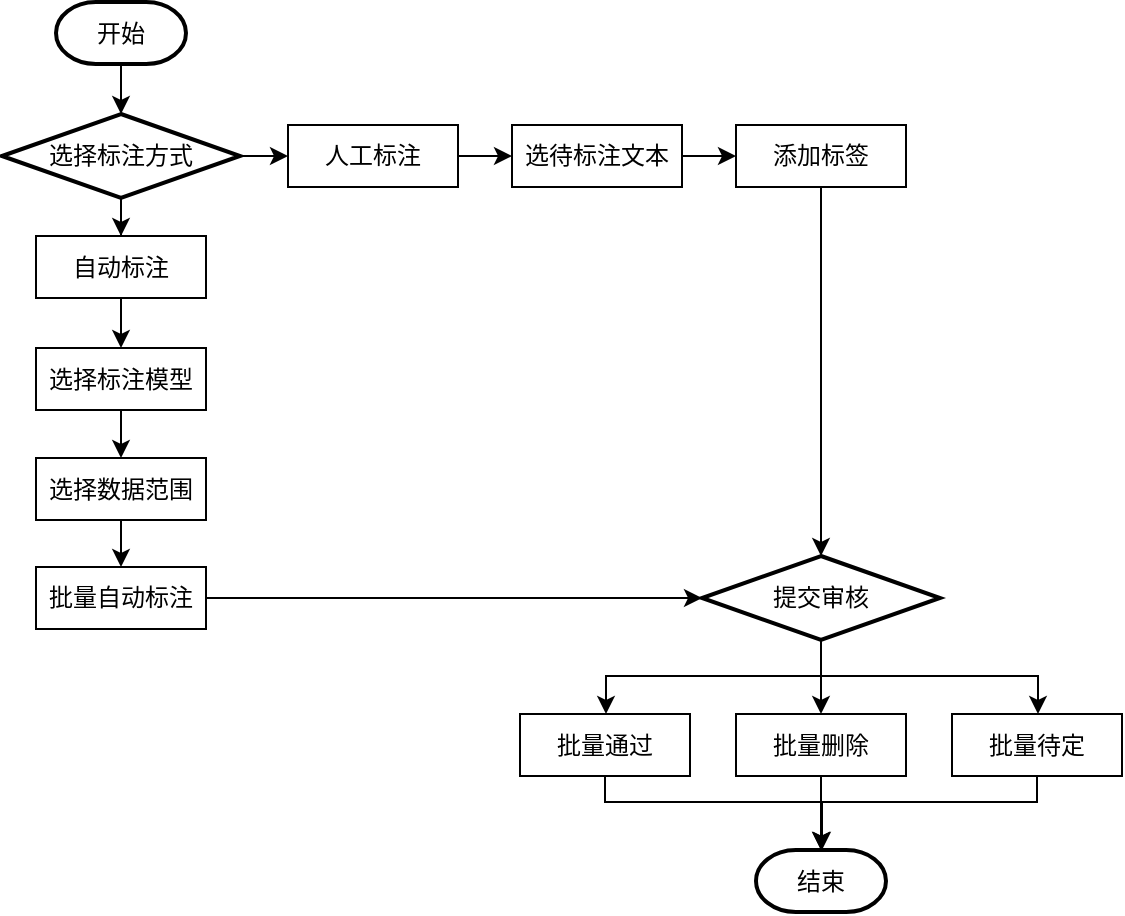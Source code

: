 <mxfile version="24.2.2" type="github">
  <diagram name="Page-1" id="13e1069c-82ec-6db2-03f1-153e76fe0fe0">
    <mxGraphModel dx="1673" dy="928" grid="0" gridSize="10" guides="1" tooltips="1" connect="1" arrows="1" fold="1" page="1" pageScale="1" pageWidth="1100" pageHeight="850" background="none" math="0" shadow="0">
      <root>
        <mxCell id="0" />
        <mxCell id="1" parent="0" />
        <mxCell id="9J6F_ASFOK-RwOqG2t-2-2" value="开始" style="strokeWidth=2;html=1;shape=mxgraph.flowchart.terminator;whiteSpace=wrap;" parent="1" vertex="1">
          <mxGeometry x="219" y="140" width="65" height="31" as="geometry" />
        </mxCell>
        <mxCell id="9J6F_ASFOK-RwOqG2t-2-18" style="edgeStyle=orthogonalEdgeStyle;rounded=0;orthogonalLoop=1;jettySize=auto;html=1;entryX=0;entryY=0.5;entryDx=0;entryDy=0;" parent="1" source="9J6F_ASFOK-RwOqG2t-2-3" target="9J6F_ASFOK-RwOqG2t-2-5" edge="1">
          <mxGeometry relative="1" as="geometry" />
        </mxCell>
        <mxCell id="9J6F_ASFOK-RwOqG2t-2-19" style="edgeStyle=orthogonalEdgeStyle;rounded=0;orthogonalLoop=1;jettySize=auto;html=1;entryX=0.5;entryY=0;entryDx=0;entryDy=0;" parent="1" source="9J6F_ASFOK-RwOqG2t-2-3" target="9J6F_ASFOK-RwOqG2t-2-6" edge="1">
          <mxGeometry relative="1" as="geometry" />
        </mxCell>
        <mxCell id="9J6F_ASFOK-RwOqG2t-2-3" value="选择标注方式" style="strokeWidth=2;html=1;shape=mxgraph.flowchart.decision;whiteSpace=wrap;" parent="1" vertex="1">
          <mxGeometry x="192" y="196" width="119" height="42" as="geometry" />
        </mxCell>
        <mxCell id="9J6F_ASFOK-RwOqG2t-2-25" style="edgeStyle=orthogonalEdgeStyle;rounded=0;orthogonalLoop=1;jettySize=auto;html=1;" parent="1" source="9J6F_ASFOK-RwOqG2t-2-5" target="9J6F_ASFOK-RwOqG2t-2-10" edge="1">
          <mxGeometry relative="1" as="geometry" />
        </mxCell>
        <mxCell id="9J6F_ASFOK-RwOqG2t-2-5" value="人工标注" style="rounded=0;whiteSpace=wrap;html=1;" parent="1" vertex="1">
          <mxGeometry x="335" y="201.5" width="85" height="31" as="geometry" />
        </mxCell>
        <mxCell id="9J6F_ASFOK-RwOqG2t-2-22" style="edgeStyle=orthogonalEdgeStyle;rounded=0;orthogonalLoop=1;jettySize=auto;html=1;" parent="1" source="9J6F_ASFOK-RwOqG2t-2-6" target="9J6F_ASFOK-RwOqG2t-2-7" edge="1">
          <mxGeometry relative="1" as="geometry" />
        </mxCell>
        <mxCell id="9J6F_ASFOK-RwOqG2t-2-6" value="自动标注" style="rounded=0;whiteSpace=wrap;html=1;" parent="1" vertex="1">
          <mxGeometry x="209" y="257" width="85" height="31" as="geometry" />
        </mxCell>
        <mxCell id="9J6F_ASFOK-RwOqG2t-2-23" style="edgeStyle=orthogonalEdgeStyle;rounded=0;orthogonalLoop=1;jettySize=auto;html=1;entryX=0.5;entryY=0;entryDx=0;entryDy=0;" parent="1" source="9J6F_ASFOK-RwOqG2t-2-7" target="9J6F_ASFOK-RwOqG2t-2-8" edge="1">
          <mxGeometry relative="1" as="geometry" />
        </mxCell>
        <mxCell id="9J6F_ASFOK-RwOqG2t-2-7" value="选择标注模型" style="rounded=0;whiteSpace=wrap;html=1;" parent="1" vertex="1">
          <mxGeometry x="209" y="313" width="85" height="31" as="geometry" />
        </mxCell>
        <mxCell id="9J6F_ASFOK-RwOqG2t-2-24" style="edgeStyle=orthogonalEdgeStyle;rounded=0;orthogonalLoop=1;jettySize=auto;html=1;entryX=0.5;entryY=0;entryDx=0;entryDy=0;" parent="1" source="9J6F_ASFOK-RwOqG2t-2-8" target="9J6F_ASFOK-RwOqG2t-2-9" edge="1">
          <mxGeometry relative="1" as="geometry" />
        </mxCell>
        <mxCell id="9J6F_ASFOK-RwOqG2t-2-8" value="选择数据范围" style="rounded=0;whiteSpace=wrap;html=1;" parent="1" vertex="1">
          <mxGeometry x="209" y="368" width="85" height="31" as="geometry" />
        </mxCell>
        <mxCell id="9J6F_ASFOK-RwOqG2t-2-9" value="批量自动标注" style="rounded=0;whiteSpace=wrap;html=1;" parent="1" vertex="1">
          <mxGeometry x="209" y="422.5" width="85" height="31" as="geometry" />
        </mxCell>
        <mxCell id="9J6F_ASFOK-RwOqG2t-2-26" style="edgeStyle=orthogonalEdgeStyle;rounded=0;orthogonalLoop=1;jettySize=auto;html=1;" parent="1" source="9J6F_ASFOK-RwOqG2t-2-10" target="9J6F_ASFOK-RwOqG2t-2-11" edge="1">
          <mxGeometry relative="1" as="geometry" />
        </mxCell>
        <mxCell id="9J6F_ASFOK-RwOqG2t-2-10" value="选待标注文本" style="rounded=0;whiteSpace=wrap;html=1;" parent="1" vertex="1">
          <mxGeometry x="447" y="201.5" width="85" height="31" as="geometry" />
        </mxCell>
        <mxCell id="9J6F_ASFOK-RwOqG2t-2-11" value="添加标签" style="rounded=0;whiteSpace=wrap;html=1;" parent="1" vertex="1">
          <mxGeometry x="559" y="201.5" width="85" height="31" as="geometry" />
        </mxCell>
        <mxCell id="9J6F_ASFOK-RwOqG2t-2-38" style="edgeStyle=orthogonalEdgeStyle;rounded=0;orthogonalLoop=1;jettySize=auto;html=1;" parent="1" source="9J6F_ASFOK-RwOqG2t-2-12" target="9J6F_ASFOK-RwOqG2t-2-37" edge="1">
          <mxGeometry relative="1" as="geometry">
            <Array as="points">
              <mxPoint x="493" y="540" />
              <mxPoint x="602" y="540" />
            </Array>
          </mxGeometry>
        </mxCell>
        <mxCell id="9J6F_ASFOK-RwOqG2t-2-12" value="批量通过" style="rounded=0;whiteSpace=wrap;html=1;" parent="1" vertex="1">
          <mxGeometry x="451" y="496" width="85" height="31" as="geometry" />
        </mxCell>
        <mxCell id="9J6F_ASFOK-RwOqG2t-2-13" value="批量删除" style="rounded=0;whiteSpace=wrap;html=1;" parent="1" vertex="1">
          <mxGeometry x="559" y="496" width="85" height="31" as="geometry" />
        </mxCell>
        <mxCell id="9J6F_ASFOK-RwOqG2t-2-30" style="edgeStyle=orthogonalEdgeStyle;rounded=0;orthogonalLoop=1;jettySize=auto;html=1;entryX=0.5;entryY=0;entryDx=0;entryDy=0;" parent="1" source="9J6F_ASFOK-RwOqG2t-2-14" target="9J6F_ASFOK-RwOqG2t-2-13" edge="1">
          <mxGeometry relative="1" as="geometry" />
        </mxCell>
        <mxCell id="9J6F_ASFOK-RwOqG2t-2-35" style="edgeStyle=orthogonalEdgeStyle;rounded=0;orthogonalLoop=1;jettySize=auto;html=1;" parent="1" source="9J6F_ASFOK-RwOqG2t-2-14" target="9J6F_ASFOK-RwOqG2t-2-12" edge="1">
          <mxGeometry relative="1" as="geometry">
            <Array as="points">
              <mxPoint x="602" y="477" />
              <mxPoint x="494" y="477" />
            </Array>
          </mxGeometry>
        </mxCell>
        <mxCell id="9J6F_ASFOK-RwOqG2t-2-36" style="edgeStyle=orthogonalEdgeStyle;rounded=0;orthogonalLoop=1;jettySize=auto;html=1;" parent="1" source="9J6F_ASFOK-RwOqG2t-2-14" target="9J6F_ASFOK-RwOqG2t-2-15" edge="1">
          <mxGeometry relative="1" as="geometry">
            <Array as="points">
              <mxPoint x="602" y="477" />
              <mxPoint x="710" y="477" />
            </Array>
          </mxGeometry>
        </mxCell>
        <mxCell id="9J6F_ASFOK-RwOqG2t-2-14" value="提交审核" style="strokeWidth=2;html=1;shape=mxgraph.flowchart.decision;whiteSpace=wrap;" parent="1" vertex="1">
          <mxGeometry x="542" y="417" width="119" height="42" as="geometry" />
        </mxCell>
        <mxCell id="9J6F_ASFOK-RwOqG2t-2-15" value="批量待定" style="rounded=0;whiteSpace=wrap;html=1;" parent="1" vertex="1">
          <mxGeometry x="667" y="496" width="85" height="31" as="geometry" />
        </mxCell>
        <mxCell id="9J6F_ASFOK-RwOqG2t-2-17" style="edgeStyle=orthogonalEdgeStyle;rounded=0;orthogonalLoop=1;jettySize=auto;html=1;entryX=0.5;entryY=0;entryDx=0;entryDy=0;entryPerimeter=0;" parent="1" source="9J6F_ASFOK-RwOqG2t-2-2" target="9J6F_ASFOK-RwOqG2t-2-3" edge="1">
          <mxGeometry relative="1" as="geometry" />
        </mxCell>
        <mxCell id="9J6F_ASFOK-RwOqG2t-2-27" style="edgeStyle=orthogonalEdgeStyle;rounded=0;orthogonalLoop=1;jettySize=auto;html=1;entryX=0.5;entryY=0;entryDx=0;entryDy=0;entryPerimeter=0;" parent="1" source="9J6F_ASFOK-RwOqG2t-2-11" target="9J6F_ASFOK-RwOqG2t-2-14" edge="1">
          <mxGeometry relative="1" as="geometry" />
        </mxCell>
        <mxCell id="9J6F_ASFOK-RwOqG2t-2-28" style="edgeStyle=orthogonalEdgeStyle;rounded=0;orthogonalLoop=1;jettySize=auto;html=1;entryX=0;entryY=0.5;entryDx=0;entryDy=0;entryPerimeter=0;" parent="1" source="9J6F_ASFOK-RwOqG2t-2-9" target="9J6F_ASFOK-RwOqG2t-2-14" edge="1">
          <mxGeometry relative="1" as="geometry" />
        </mxCell>
        <mxCell id="9J6F_ASFOK-RwOqG2t-2-37" value="结束" style="strokeWidth=2;html=1;shape=mxgraph.flowchart.terminator;whiteSpace=wrap;" parent="1" vertex="1">
          <mxGeometry x="569" y="564" width="65" height="31" as="geometry" />
        </mxCell>
        <mxCell id="9J6F_ASFOK-RwOqG2t-2-39" style="edgeStyle=orthogonalEdgeStyle;rounded=0;orthogonalLoop=1;jettySize=auto;html=1;entryX=0.5;entryY=0;entryDx=0;entryDy=0;entryPerimeter=0;" parent="1" source="9J6F_ASFOK-RwOqG2t-2-15" target="9J6F_ASFOK-RwOqG2t-2-37" edge="1">
          <mxGeometry relative="1" as="geometry">
            <Array as="points">
              <mxPoint x="710" y="540" />
              <mxPoint x="602" y="540" />
            </Array>
          </mxGeometry>
        </mxCell>
        <mxCell id="9J6F_ASFOK-RwOqG2t-2-40" style="edgeStyle=orthogonalEdgeStyle;rounded=0;orthogonalLoop=1;jettySize=auto;html=1;entryX=0.5;entryY=0;entryDx=0;entryDy=0;entryPerimeter=0;" parent="1" source="9J6F_ASFOK-RwOqG2t-2-13" target="9J6F_ASFOK-RwOqG2t-2-37" edge="1">
          <mxGeometry relative="1" as="geometry" />
        </mxCell>
      </root>
    </mxGraphModel>
  </diagram>
</mxfile>
